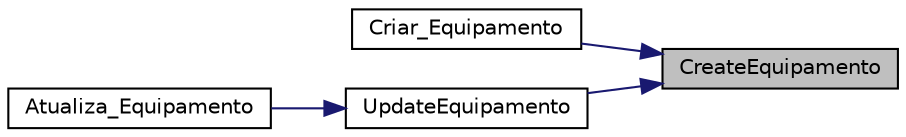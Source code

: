digraph "CreateEquipamento"
{
 // LATEX_PDF_SIZE
  edge [fontname="Helvetica",fontsize="10",labelfontname="Helvetica",labelfontsize="10"];
  node [fontname="Helvetica",fontsize="10",shape=record];
  rankdir="RL";
  Node1 [label="CreateEquipamento",height=0.2,width=0.4,color="black", fillcolor="grey75", style="filled", fontcolor="black",tooltip=" "];
  Node1 -> Node2 [dir="back",color="midnightblue",fontsize="10",style="solid",fontname="Helvetica"];
  Node2 [label="Criar_Equipamento",height=0.2,width=0.4,color="black", fillcolor="white", style="filled",URL="$_interface_8h.html#a85ffbc45eb748b2768abf04cf01b9075",tooltip=" "];
  Node1 -> Node3 [dir="back",color="midnightblue",fontsize="10",style="solid",fontname="Helvetica"];
  Node3 [label="UpdateEquipamento",height=0.2,width=0.4,color="black", fillcolor="white", style="filled",URL="$_equipamento_8h.html#ae4c044d3610ece5da6026a8a2a837930",tooltip=" "];
  Node3 -> Node4 [dir="back",color="midnightblue",fontsize="10",style="solid",fontname="Helvetica"];
  Node4 [label="Atualiza_Equipamento",height=0.2,width=0.4,color="black", fillcolor="white", style="filled",URL="$_interface_8h.html#aaa354c57bfc2baab00c9de9973c46c0c",tooltip=" "];
}
